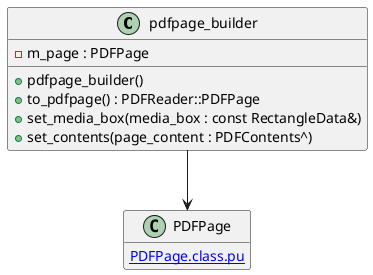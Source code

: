@startuml pdfpage_builder
hide empty members
class pdfpage_builder {
	+pdfpage_builder()
	+to_pdfpage() : PDFReader::PDFPage
	+set_media_box(media_box : const RectangleData&)
	+set_contents(page_content : PDFContents^)
	-m_page : PDFPage
}
pdfpage_builder --> PDFPage

class PDFPage {
	[[PDFPage.class.pu]]
}
@enduml
